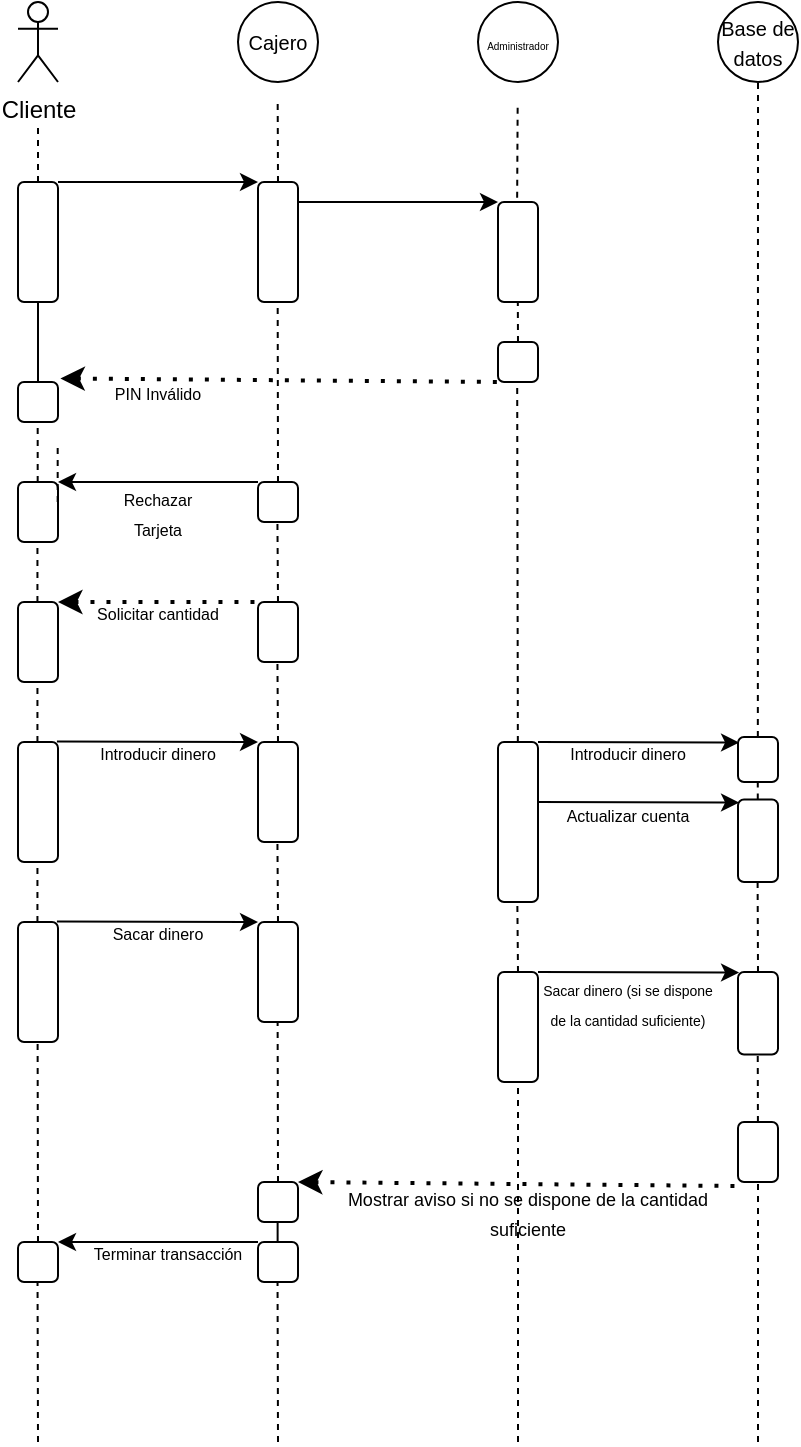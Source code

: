 <mxfile version="23.1.5" type="device">
  <diagram name="Page-1" id="2YBvvXClWsGukQMizWep">
    <mxGraphModel dx="1687" dy="935" grid="1" gridSize="10" guides="1" tooltips="1" connect="1" arrows="1" fold="1" page="1" pageScale="1" pageWidth="850" pageHeight="1100" math="0" shadow="0">
      <root>
        <mxCell id="0" />
        <mxCell id="1" parent="0" />
        <mxCell id="HU7i8c-x8OY4qaYbL8TO-18" value="Cliente" style="shape=umlActor;verticalLabelPosition=bottom;verticalAlign=top;html=1;outlineConnect=0;" vertex="1" parent="1">
          <mxGeometry x="90" y="40" width="20" height="40" as="geometry" />
        </mxCell>
        <mxCell id="HU7i8c-x8OY4qaYbL8TO-20" value="" style="rounded=1;whiteSpace=wrap;html=1;" vertex="1" parent="1">
          <mxGeometry x="90" y="130" width="20" height="60" as="geometry" />
        </mxCell>
        <mxCell id="HU7i8c-x8OY4qaYbL8TO-21" value="" style="endArrow=none;dashed=1;html=1;rounded=0;exitX=0.5;exitY=0;exitDx=0;exitDy=0;" edge="1" parent="1" source="HU7i8c-x8OY4qaYbL8TO-20">
          <mxGeometry width="50" height="50" relative="1" as="geometry">
            <mxPoint x="50" y="150" as="sourcePoint" />
            <mxPoint x="100" y="100" as="targetPoint" />
          </mxGeometry>
        </mxCell>
        <mxCell id="HU7i8c-x8OY4qaYbL8TO-22" value="" style="rounded=1;whiteSpace=wrap;html=1;" vertex="1" parent="1">
          <mxGeometry x="210" y="130" width="20" height="60" as="geometry" />
        </mxCell>
        <mxCell id="HU7i8c-x8OY4qaYbL8TO-23" value="" style="rounded=1;whiteSpace=wrap;html=1;" vertex="1" parent="1">
          <mxGeometry x="330" y="140" width="20" height="50" as="geometry" />
        </mxCell>
        <mxCell id="HU7i8c-x8OY4qaYbL8TO-24" value="" style="endArrow=classic;html=1;rounded=0;exitX=1;exitY=0;exitDx=0;exitDy=0;" edge="1" parent="1" source="HU7i8c-x8OY4qaYbL8TO-20">
          <mxGeometry width="50" height="50" relative="1" as="geometry">
            <mxPoint x="150" y="150" as="sourcePoint" />
            <mxPoint x="210" y="130" as="targetPoint" />
          </mxGeometry>
        </mxCell>
        <mxCell id="HU7i8c-x8OY4qaYbL8TO-25" value="" style="endArrow=classic;html=1;rounded=0;" edge="1" parent="1">
          <mxGeometry width="50" height="50" relative="1" as="geometry">
            <mxPoint x="230" y="140" as="sourcePoint" />
            <mxPoint x="330" y="140" as="targetPoint" />
          </mxGeometry>
        </mxCell>
        <mxCell id="HU7i8c-x8OY4qaYbL8TO-29" value="&lt;font style=&quot;font-size: 10px;&quot;&gt;Cajero&lt;/font&gt;" style="ellipse;whiteSpace=wrap;html=1;" vertex="1" parent="1">
          <mxGeometry x="200" y="40" width="40" height="40" as="geometry" />
        </mxCell>
        <mxCell id="HU7i8c-x8OY4qaYbL8TO-30" value="&lt;font style=&quot;font-size: 5px;&quot;&gt;Administrador&lt;/font&gt;" style="ellipse;whiteSpace=wrap;html=1;" vertex="1" parent="1">
          <mxGeometry x="320" y="40" width="40" height="40" as="geometry" />
        </mxCell>
        <mxCell id="HU7i8c-x8OY4qaYbL8TO-31" value="&lt;font style=&quot;font-size: 10px;&quot;&gt;Base de datos&lt;br&gt;&lt;/font&gt;" style="ellipse;whiteSpace=wrap;html=1;" vertex="1" parent="1">
          <mxGeometry x="440" y="40" width="40" height="40" as="geometry" />
        </mxCell>
        <mxCell id="HU7i8c-x8OY4qaYbL8TO-32" value="" style="rounded=1;whiteSpace=wrap;html=1;" vertex="1" parent="1">
          <mxGeometry x="330" y="210" width="20" height="20" as="geometry" />
        </mxCell>
        <mxCell id="HU7i8c-x8OY4qaYbL8TO-33" value="" style="endArrow=none;dashed=1;html=1;dashPattern=1 3;strokeWidth=2;rounded=0;startArrow=classic;startFill=1;exitX=1.06;exitY=-0.09;exitDx=0;exitDy=0;exitPerimeter=0;" edge="1" parent="1" source="HU7i8c-x8OY4qaYbL8TO-34">
          <mxGeometry width="50" height="50" relative="1" as="geometry">
            <mxPoint x="120" y="230" as="sourcePoint" />
            <mxPoint x="330" y="230" as="targetPoint" />
          </mxGeometry>
        </mxCell>
        <mxCell id="HU7i8c-x8OY4qaYbL8TO-34" value="" style="rounded=1;whiteSpace=wrap;html=1;" vertex="1" parent="1">
          <mxGeometry x="90" y="230" width="20" height="20" as="geometry" />
        </mxCell>
        <mxCell id="HU7i8c-x8OY4qaYbL8TO-35" value="" style="endArrow=none;dashed=1;html=1;rounded=0;exitX=0.5;exitY=0;exitDx=0;exitDy=0;" edge="1" parent="1">
          <mxGeometry width="50" height="50" relative="1" as="geometry">
            <mxPoint x="99.84" y="280" as="sourcePoint" />
            <mxPoint x="99.84" y="250" as="targetPoint" />
          </mxGeometry>
        </mxCell>
        <mxCell id="HU7i8c-x8OY4qaYbL8TO-38" value="" style="rounded=1;whiteSpace=wrap;html=1;" vertex="1" parent="1">
          <mxGeometry x="90" y="280" width="20" height="30" as="geometry" />
        </mxCell>
        <mxCell id="HU7i8c-x8OY4qaYbL8TO-39" value="" style="rounded=1;whiteSpace=wrap;html=1;" vertex="1" parent="1">
          <mxGeometry x="210" y="280" width="20" height="20" as="geometry" />
        </mxCell>
        <mxCell id="HU7i8c-x8OY4qaYbL8TO-41" value="" style="endArrow=none;dashed=1;html=1;rounded=0;exitX=0.5;exitY=0;exitDx=0;exitDy=0;" edge="1" parent="1" source="HU7i8c-x8OY4qaYbL8TO-39">
          <mxGeometry width="50" height="50" relative="1" as="geometry">
            <mxPoint x="219.84" y="220" as="sourcePoint" />
            <mxPoint x="219.84" y="190" as="targetPoint" />
          </mxGeometry>
        </mxCell>
        <mxCell id="HU7i8c-x8OY4qaYbL8TO-42" value="" style="endArrow=none;html=1;rounded=0;exitX=0.5;exitY=0;exitDx=0;exitDy=0;" edge="1" parent="1" source="HU7i8c-x8OY4qaYbL8TO-34">
          <mxGeometry width="50" height="50" relative="1" as="geometry">
            <mxPoint x="50" y="240" as="sourcePoint" />
            <mxPoint x="100" y="190" as="targetPoint" />
          </mxGeometry>
        </mxCell>
        <mxCell id="HU7i8c-x8OY4qaYbL8TO-43" value="" style="endArrow=none;dashed=1;html=1;rounded=0;exitX=0.5;exitY=0;exitDx=0;exitDy=0;" edge="1" parent="1" source="HU7i8c-x8OY4qaYbL8TO-22">
          <mxGeometry width="50" height="50" relative="1" as="geometry">
            <mxPoint x="219.84" y="120" as="sourcePoint" />
            <mxPoint x="219.84" y="90" as="targetPoint" />
          </mxGeometry>
        </mxCell>
        <mxCell id="HU7i8c-x8OY4qaYbL8TO-44" value="" style="endArrow=none;dashed=1;html=1;rounded=0;exitX=0.479;exitY=-0.043;exitDx=0;exitDy=0;exitPerimeter=0;" edge="1" parent="1" source="HU7i8c-x8OY4qaYbL8TO-23">
          <mxGeometry width="50" height="50" relative="1" as="geometry">
            <mxPoint x="340" y="130" as="sourcePoint" />
            <mxPoint x="339.84" y="90" as="targetPoint" />
          </mxGeometry>
        </mxCell>
        <mxCell id="HU7i8c-x8OY4qaYbL8TO-45" value="" style="endArrow=classic;html=1;rounded=0;entryX=1;entryY=0;entryDx=0;entryDy=0;" edge="1" parent="1" target="HU7i8c-x8OY4qaYbL8TO-38">
          <mxGeometry width="50" height="50" relative="1" as="geometry">
            <mxPoint x="210" y="280" as="sourcePoint" />
            <mxPoint x="260" y="230" as="targetPoint" />
          </mxGeometry>
        </mxCell>
        <mxCell id="HU7i8c-x8OY4qaYbL8TO-46" value="&lt;font style=&quot;font-size: 8px;&quot;&gt;Rechazar Tarjeta&lt;br&gt;&lt;/font&gt;" style="text;html=1;align=center;verticalAlign=middle;whiteSpace=wrap;rounded=0;" vertex="1" parent="1">
          <mxGeometry x="130" y="280" width="60" height="30" as="geometry" />
        </mxCell>
        <mxCell id="HU7i8c-x8OY4qaYbL8TO-48" value="&lt;font style=&quot;font-size: 8px;&quot;&gt;PIN Inválido&lt;br&gt;&lt;/font&gt;" style="text;html=1;align=center;verticalAlign=middle;whiteSpace=wrap;rounded=0;" vertex="1" parent="1">
          <mxGeometry x="130" y="220" width="60" height="30" as="geometry" />
        </mxCell>
        <mxCell id="HU7i8c-x8OY4qaYbL8TO-49" value="" style="endArrow=none;dashed=1;html=1;rounded=0;exitX=0.5;exitY=0;exitDx=0;exitDy=0;" edge="1" parent="1">
          <mxGeometry width="50" height="50" relative="1" as="geometry">
            <mxPoint x="99.72" y="340" as="sourcePoint" />
            <mxPoint x="99.72" y="310" as="targetPoint" />
          </mxGeometry>
        </mxCell>
        <mxCell id="HU7i8c-x8OY4qaYbL8TO-50" value="" style="endArrow=none;dashed=1;html=1;rounded=0;" edge="1" parent="1">
          <mxGeometry width="50" height="50" relative="1" as="geometry">
            <mxPoint x="220" y="340" as="sourcePoint" />
            <mxPoint x="219.72" y="300" as="targetPoint" />
          </mxGeometry>
        </mxCell>
        <mxCell id="HU7i8c-x8OY4qaYbL8TO-51" value="" style="rounded=1;whiteSpace=wrap;html=1;" vertex="1" parent="1">
          <mxGeometry x="90" y="340" width="20" height="40" as="geometry" />
        </mxCell>
        <mxCell id="HU7i8c-x8OY4qaYbL8TO-52" value="" style="rounded=1;whiteSpace=wrap;html=1;" vertex="1" parent="1">
          <mxGeometry x="210" y="340" width="20" height="30" as="geometry" />
        </mxCell>
        <mxCell id="HU7i8c-x8OY4qaYbL8TO-53" value="" style="endArrow=none;dashed=1;html=1;dashPattern=1 3;strokeWidth=2;rounded=0;startArrow=classic;startFill=1;exitX=1.06;exitY=-0.09;exitDx=0;exitDy=0;exitPerimeter=0;" edge="1" parent="1">
          <mxGeometry width="50" height="50" relative="1" as="geometry">
            <mxPoint x="110" y="340" as="sourcePoint" />
            <mxPoint x="210" y="340" as="targetPoint" />
          </mxGeometry>
        </mxCell>
        <mxCell id="HU7i8c-x8OY4qaYbL8TO-54" value="&lt;font style=&quot;font-size: 8px;&quot;&gt;Solicitar cantidad&lt;br&gt;&lt;/font&gt;" style="text;html=1;align=center;verticalAlign=middle;whiteSpace=wrap;rounded=0;" vertex="1" parent="1">
          <mxGeometry x="120" y="330" width="80" height="30" as="geometry" />
        </mxCell>
        <mxCell id="HU7i8c-x8OY4qaYbL8TO-56" value="" style="rounded=1;whiteSpace=wrap;html=1;" vertex="1" parent="1">
          <mxGeometry x="90" y="410" width="20" height="60" as="geometry" />
        </mxCell>
        <mxCell id="HU7i8c-x8OY4qaYbL8TO-57" value="" style="endArrow=none;dashed=1;html=1;rounded=0;exitX=0.5;exitY=0;exitDx=0;exitDy=0;" edge="1" parent="1">
          <mxGeometry width="50" height="50" relative="1" as="geometry">
            <mxPoint x="99.72" y="410" as="sourcePoint" />
            <mxPoint x="99.72" y="380" as="targetPoint" />
          </mxGeometry>
        </mxCell>
        <mxCell id="HU7i8c-x8OY4qaYbL8TO-58" value="" style="endArrow=none;dashed=1;html=1;rounded=0;" edge="1" parent="1">
          <mxGeometry width="50" height="50" relative="1" as="geometry">
            <mxPoint x="220" y="410" as="sourcePoint" />
            <mxPoint x="219.72" y="370" as="targetPoint" />
          </mxGeometry>
        </mxCell>
        <mxCell id="HU7i8c-x8OY4qaYbL8TO-59" value="" style="rounded=1;whiteSpace=wrap;html=1;" vertex="1" parent="1">
          <mxGeometry x="210" y="410" width="20" height="50" as="geometry" />
        </mxCell>
        <mxCell id="HU7i8c-x8OY4qaYbL8TO-60" value="" style="endArrow=classic;html=1;rounded=0;" edge="1" parent="1">
          <mxGeometry width="50" height="50" relative="1" as="geometry">
            <mxPoint x="109.47" y="409.73" as="sourcePoint" />
            <mxPoint x="210" y="410" as="targetPoint" />
          </mxGeometry>
        </mxCell>
        <mxCell id="HU7i8c-x8OY4qaYbL8TO-61" value="&lt;font style=&quot;font-size: 8px;&quot;&gt;Introducir dinero&lt;br&gt;&lt;/font&gt;" style="text;html=1;align=center;verticalAlign=middle;whiteSpace=wrap;rounded=0;" vertex="1" parent="1">
          <mxGeometry x="115" y="400" width="90" height="30" as="geometry" />
        </mxCell>
        <mxCell id="HU7i8c-x8OY4qaYbL8TO-62" value="" style="rounded=1;whiteSpace=wrap;html=1;" vertex="1" parent="1">
          <mxGeometry x="90" y="500" width="20" height="60" as="geometry" />
        </mxCell>
        <mxCell id="HU7i8c-x8OY4qaYbL8TO-63" value="" style="endArrow=none;dashed=1;html=1;rounded=0;exitX=0.5;exitY=0;exitDx=0;exitDy=0;" edge="1" parent="1">
          <mxGeometry width="50" height="50" relative="1" as="geometry">
            <mxPoint x="99.72" y="500" as="sourcePoint" />
            <mxPoint x="99.72" y="470" as="targetPoint" />
          </mxGeometry>
        </mxCell>
        <mxCell id="HU7i8c-x8OY4qaYbL8TO-64" value="" style="endArrow=none;dashed=1;html=1;rounded=0;" edge="1" parent="1">
          <mxGeometry width="50" height="50" relative="1" as="geometry">
            <mxPoint x="220" y="500" as="sourcePoint" />
            <mxPoint x="219.72" y="460" as="targetPoint" />
          </mxGeometry>
        </mxCell>
        <mxCell id="HU7i8c-x8OY4qaYbL8TO-65" value="" style="rounded=1;whiteSpace=wrap;html=1;" vertex="1" parent="1">
          <mxGeometry x="210" y="500" width="20" height="50" as="geometry" />
        </mxCell>
        <mxCell id="HU7i8c-x8OY4qaYbL8TO-66" value="" style="endArrow=classic;html=1;rounded=0;" edge="1" parent="1">
          <mxGeometry width="50" height="50" relative="1" as="geometry">
            <mxPoint x="109.47" y="499.73" as="sourcePoint" />
            <mxPoint x="210" y="500" as="targetPoint" />
          </mxGeometry>
        </mxCell>
        <mxCell id="HU7i8c-x8OY4qaYbL8TO-67" value="&lt;font style=&quot;font-size: 8px;&quot;&gt;Sacar dinero&lt;br&gt;&lt;/font&gt;" style="text;html=1;align=center;verticalAlign=middle;whiteSpace=wrap;rounded=0;" vertex="1" parent="1">
          <mxGeometry x="115" y="490" width="90" height="30" as="geometry" />
        </mxCell>
        <mxCell id="HU7i8c-x8OY4qaYbL8TO-68" value="" style="rounded=1;whiteSpace=wrap;html=1;" vertex="1" parent="1">
          <mxGeometry x="90" y="660" width="20" height="20" as="geometry" />
        </mxCell>
        <mxCell id="HU7i8c-x8OY4qaYbL8TO-69" value="" style="rounded=1;whiteSpace=wrap;html=1;" vertex="1" parent="1">
          <mxGeometry x="210" y="660" width="20" height="20" as="geometry" />
        </mxCell>
        <mxCell id="HU7i8c-x8OY4qaYbL8TO-70" value="" style="rounded=1;whiteSpace=wrap;html=1;" vertex="1" parent="1">
          <mxGeometry x="210" y="630" width="20" height="20" as="geometry" />
        </mxCell>
        <mxCell id="HU7i8c-x8OY4qaYbL8TO-71" value="" style="endArrow=classic;html=1;rounded=0;entryX=1;entryY=0;entryDx=0;entryDy=0;" edge="1" parent="1" target="HU7i8c-x8OY4qaYbL8TO-68">
          <mxGeometry width="50" height="50" relative="1" as="geometry">
            <mxPoint x="210" y="660" as="sourcePoint" />
            <mxPoint x="135.53" y="660" as="targetPoint" />
          </mxGeometry>
        </mxCell>
        <mxCell id="HU7i8c-x8OY4qaYbL8TO-72" value="&lt;font style=&quot;font-size: 8px;&quot;&gt;Terminar transacción&lt;br&gt;&lt;/font&gt;" style="text;html=1;align=center;verticalAlign=middle;whiteSpace=wrap;rounded=0;" vertex="1" parent="1">
          <mxGeometry x="120" y="650" width="90" height="30" as="geometry" />
        </mxCell>
        <mxCell id="HU7i8c-x8OY4qaYbL8TO-73" value="" style="endArrow=none;dashed=1;html=1;rounded=0;exitX=0.5;exitY=0;exitDx=0;exitDy=0;" edge="1" parent="1" source="HU7i8c-x8OY4qaYbL8TO-68">
          <mxGeometry width="50" height="50" relative="1" as="geometry">
            <mxPoint x="99.81" y="590" as="sourcePoint" />
            <mxPoint x="99.81" y="560" as="targetPoint" />
          </mxGeometry>
        </mxCell>
        <mxCell id="HU7i8c-x8OY4qaYbL8TO-74" value="" style="endArrow=none;dashed=1;html=1;rounded=0;" edge="1" parent="1">
          <mxGeometry width="50" height="50" relative="1" as="geometry">
            <mxPoint x="220" y="630" as="sourcePoint" />
            <mxPoint x="219.81" y="550" as="targetPoint" />
          </mxGeometry>
        </mxCell>
        <mxCell id="HU7i8c-x8OY4qaYbL8TO-75" value="" style="endArrow=none;html=1;rounded=0;" edge="1" parent="1">
          <mxGeometry width="50" height="50" relative="1" as="geometry">
            <mxPoint x="219.81" y="660" as="sourcePoint" />
            <mxPoint x="219.81" y="650" as="targetPoint" />
          </mxGeometry>
        </mxCell>
        <mxCell id="HU7i8c-x8OY4qaYbL8TO-76" value="" style="endArrow=none;dashed=1;html=1;rounded=0;" edge="1" parent="1">
          <mxGeometry width="50" height="50" relative="1" as="geometry">
            <mxPoint x="100" y="760" as="sourcePoint" />
            <mxPoint x="99.77" y="680" as="targetPoint" />
          </mxGeometry>
        </mxCell>
        <mxCell id="HU7i8c-x8OY4qaYbL8TO-77" value="" style="endArrow=none;dashed=1;html=1;rounded=0;" edge="1" parent="1">
          <mxGeometry width="50" height="50" relative="1" as="geometry">
            <mxPoint x="220" y="760" as="sourcePoint" />
            <mxPoint x="219.77" y="680" as="targetPoint" />
          </mxGeometry>
        </mxCell>
        <mxCell id="HU7i8c-x8OY4qaYbL8TO-78" value="" style="rounded=1;whiteSpace=wrap;html=1;" vertex="1" parent="1">
          <mxGeometry x="330" y="410" width="20" height="80" as="geometry" />
        </mxCell>
        <mxCell id="HU7i8c-x8OY4qaYbL8TO-79" value="" style="endArrow=none;dashed=1;html=1;rounded=0;" edge="1" parent="1" source="HU7i8c-x8OY4qaYbL8TO-78">
          <mxGeometry width="50" height="50" relative="1" as="geometry">
            <mxPoint x="339.79" y="330" as="sourcePoint" />
            <mxPoint x="339.6" y="230" as="targetPoint" />
          </mxGeometry>
        </mxCell>
        <mxCell id="HU7i8c-x8OY4qaYbL8TO-80" value="" style="endArrow=none;dashed=1;html=1;rounded=0;exitX=0.5;exitY=0;exitDx=0;exitDy=0;" edge="1" parent="1">
          <mxGeometry width="50" height="50" relative="1" as="geometry">
            <mxPoint x="109.84" y="290" as="sourcePoint" />
            <mxPoint x="109.84" y="260" as="targetPoint" />
          </mxGeometry>
        </mxCell>
        <mxCell id="HU7i8c-x8OY4qaYbL8TO-81" value="" style="rounded=1;whiteSpace=wrap;html=1;" vertex="1" parent="1">
          <mxGeometry x="330" y="525" width="20" height="55" as="geometry" />
        </mxCell>
        <mxCell id="HU7i8c-x8OY4qaYbL8TO-82" value="" style="endArrow=none;dashed=1;html=1;rounded=0;exitX=0.5;exitY=0;exitDx=0;exitDy=0;" edge="1" parent="1" source="HU7i8c-x8OY4qaYbL8TO-81">
          <mxGeometry width="50" height="50" relative="1" as="geometry">
            <mxPoint x="340" y="520" as="sourcePoint" />
            <mxPoint x="339.67" y="490" as="targetPoint" />
          </mxGeometry>
        </mxCell>
        <mxCell id="HU7i8c-x8OY4qaYbL8TO-83" value="" style="endArrow=none;dashed=1;html=1;rounded=0;" edge="1" parent="1">
          <mxGeometry width="50" height="50" relative="1" as="geometry">
            <mxPoint x="340" y="760" as="sourcePoint" />
            <mxPoint x="340" y="580" as="targetPoint" />
          </mxGeometry>
        </mxCell>
        <mxCell id="HU7i8c-x8OY4qaYbL8TO-84" value="" style="endArrow=classic;html=1;rounded=0;" edge="1" parent="1">
          <mxGeometry width="50" height="50" relative="1" as="geometry">
            <mxPoint x="350" y="410" as="sourcePoint" />
            <mxPoint x="450.53" y="410.27" as="targetPoint" />
          </mxGeometry>
        </mxCell>
        <mxCell id="HU7i8c-x8OY4qaYbL8TO-85" value="&lt;font style=&quot;font-size: 8px;&quot;&gt;Introducir dinero&lt;br&gt;&lt;/font&gt;" style="text;html=1;align=center;verticalAlign=middle;whiteSpace=wrap;rounded=0;" vertex="1" parent="1">
          <mxGeometry x="350" y="400" width="90" height="30" as="geometry" />
        </mxCell>
        <mxCell id="HU7i8c-x8OY4qaYbL8TO-86" value="" style="endArrow=classic;html=1;rounded=0;" edge="1" parent="1">
          <mxGeometry width="50" height="50" relative="1" as="geometry">
            <mxPoint x="350" y="440" as="sourcePoint" />
            <mxPoint x="450.53" y="440.27" as="targetPoint" />
          </mxGeometry>
        </mxCell>
        <mxCell id="HU7i8c-x8OY4qaYbL8TO-87" value="&lt;font style=&quot;font-size: 8px;&quot;&gt;Actualizar cuenta&lt;br&gt;&lt;/font&gt;" style="text;html=1;align=center;verticalAlign=middle;whiteSpace=wrap;rounded=0;" vertex="1" parent="1">
          <mxGeometry x="350" y="431.25" width="90" height="30" as="geometry" />
        </mxCell>
        <mxCell id="HU7i8c-x8OY4qaYbL8TO-88" value="" style="rounded=1;whiteSpace=wrap;html=1;" vertex="1" parent="1">
          <mxGeometry x="450" y="407.5" width="20" height="22.5" as="geometry" />
        </mxCell>
        <mxCell id="HU7i8c-x8OY4qaYbL8TO-89" value="" style="rounded=1;whiteSpace=wrap;html=1;" vertex="1" parent="1">
          <mxGeometry x="450" y="438.75" width="20" height="41.25" as="geometry" />
        </mxCell>
        <mxCell id="HU7i8c-x8OY4qaYbL8TO-90" value="" style="rounded=1;whiteSpace=wrap;html=1;" vertex="1" parent="1">
          <mxGeometry x="450" y="525" width="20" height="41.25" as="geometry" />
        </mxCell>
        <mxCell id="HU7i8c-x8OY4qaYbL8TO-91" value="" style="endArrow=classic;html=1;rounded=0;" edge="1" parent="1">
          <mxGeometry width="50" height="50" relative="1" as="geometry">
            <mxPoint x="350" y="525" as="sourcePoint" />
            <mxPoint x="450.53" y="525.27" as="targetPoint" />
          </mxGeometry>
        </mxCell>
        <mxCell id="HU7i8c-x8OY4qaYbL8TO-92" value="&lt;font style=&quot;font-size: 7px;&quot;&gt;Sacar dinero (si se dispone de la cantidad suficiente)&lt;br&gt;&lt;/font&gt;" style="text;html=1;align=center;verticalAlign=middle;whiteSpace=wrap;rounded=0;" vertex="1" parent="1">
          <mxGeometry x="350" y="525" width="90" height="30" as="geometry" />
        </mxCell>
        <mxCell id="HU7i8c-x8OY4qaYbL8TO-93" value="" style="endArrow=none;dashed=1;html=1;rounded=0;entryX=0.5;entryY=1;entryDx=0;entryDy=0;" edge="1" parent="1" target="HU7i8c-x8OY4qaYbL8TO-31">
          <mxGeometry width="50" height="50" relative="1" as="geometry">
            <mxPoint x="459.92" y="407.5" as="sourcePoint" />
            <mxPoint x="459.52" y="227.5" as="targetPoint" />
          </mxGeometry>
        </mxCell>
        <mxCell id="HU7i8c-x8OY4qaYbL8TO-94" value="" style="endArrow=none;dashed=1;html=1;rounded=0;entryX=0.5;entryY=1;entryDx=0;entryDy=0;exitX=0.5;exitY=0;exitDx=0;exitDy=0;" edge="1" parent="1" source="HU7i8c-x8OY4qaYbL8TO-90">
          <mxGeometry width="50" height="50" relative="1" as="geometry">
            <mxPoint x="460" y="520" as="sourcePoint" />
            <mxPoint x="459.8" y="478.13" as="targetPoint" />
          </mxGeometry>
        </mxCell>
        <mxCell id="HU7i8c-x8OY4qaYbL8TO-95" value="" style="endArrow=none;dashed=1;html=1;rounded=0;entryX=0.5;entryY=1;entryDx=0;entryDy=0;" edge="1" parent="1" source="HU7i8c-x8OY4qaYbL8TO-96">
          <mxGeometry width="50" height="50" relative="1" as="geometry">
            <mxPoint x="460" y="760" as="sourcePoint" />
            <mxPoint x="459.87" y="566.25" as="targetPoint" />
          </mxGeometry>
        </mxCell>
        <mxCell id="HU7i8c-x8OY4qaYbL8TO-97" value="" style="endArrow=none;dashed=1;html=1;rounded=0;entryX=0.5;entryY=1;entryDx=0;entryDy=0;" edge="1" parent="1" target="HU7i8c-x8OY4qaYbL8TO-96">
          <mxGeometry width="50" height="50" relative="1" as="geometry">
            <mxPoint x="460" y="760" as="sourcePoint" />
            <mxPoint x="459.87" y="566.25" as="targetPoint" />
          </mxGeometry>
        </mxCell>
        <mxCell id="HU7i8c-x8OY4qaYbL8TO-96" value="" style="rounded=1;whiteSpace=wrap;html=1;" vertex="1" parent="1">
          <mxGeometry x="450" y="600" width="20" height="30" as="geometry" />
        </mxCell>
        <mxCell id="HU7i8c-x8OY4qaYbL8TO-98" value="" style="endArrow=none;dashed=1;html=1;dashPattern=1 3;strokeWidth=2;rounded=0;startArrow=classic;startFill=1;exitX=1.06;exitY=-0.09;exitDx=0;exitDy=0;exitPerimeter=0;" edge="1" parent="1">
          <mxGeometry width="50" height="50" relative="1" as="geometry">
            <mxPoint x="230" y="630" as="sourcePoint" />
            <mxPoint x="449" y="632" as="targetPoint" />
          </mxGeometry>
        </mxCell>
        <mxCell id="HU7i8c-x8OY4qaYbL8TO-99" value="&lt;font style=&quot;font-size: 9px;&quot;&gt;Mostrar aviso si no se dispone de la cantidad suficiente&lt;/font&gt;" style="text;html=1;align=center;verticalAlign=middle;whiteSpace=wrap;rounded=0;" vertex="1" parent="1">
          <mxGeometry x="240" y="630" width="210" height="30" as="geometry" />
        </mxCell>
        <mxCell id="HU7i8c-x8OY4qaYbL8TO-100" value="" style="endArrow=none;dashed=1;html=1;rounded=0;exitX=0.5;exitY=0;exitDx=0;exitDy=0;" edge="1" parent="1" source="HU7i8c-x8OY4qaYbL8TO-32">
          <mxGeometry width="50" height="50" relative="1" as="geometry">
            <mxPoint x="339.91" y="218" as="sourcePoint" />
            <mxPoint x="339.91" y="190" as="targetPoint" />
          </mxGeometry>
        </mxCell>
        <mxCell id="HU7i8c-x8OY4qaYbL8TO-101" value="" style="endArrow=none;dashed=1;html=1;rounded=0;entryX=0.5;entryY=1;entryDx=0;entryDy=0;" edge="1" parent="1">
          <mxGeometry width="50" height="50" relative="1" as="geometry">
            <mxPoint x="459.89" y="438.75" as="sourcePoint" />
            <mxPoint x="459.89" y="428.75" as="targetPoint" />
          </mxGeometry>
        </mxCell>
      </root>
    </mxGraphModel>
  </diagram>
</mxfile>
